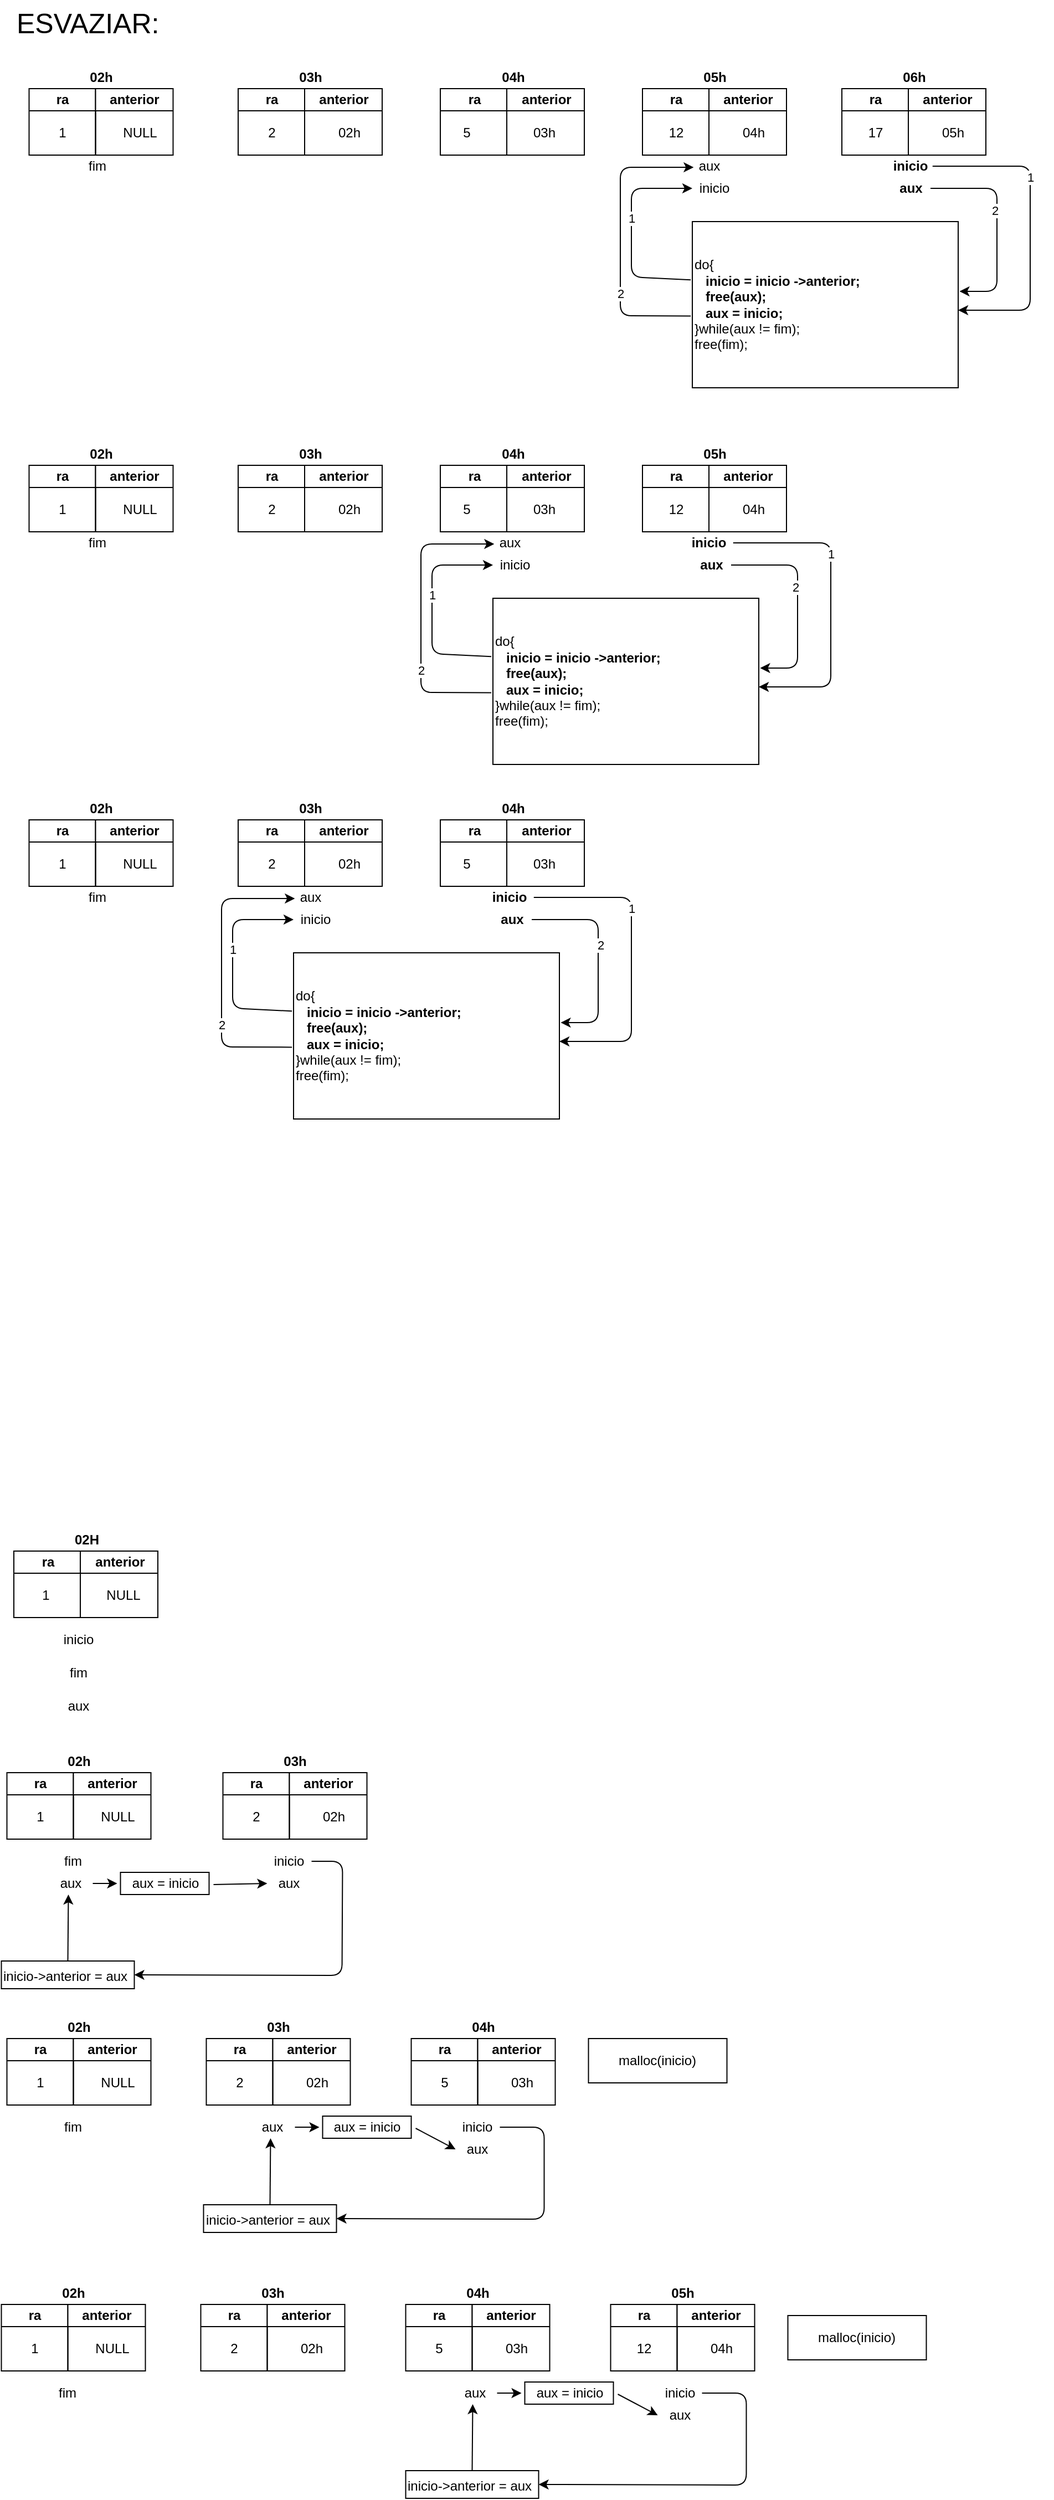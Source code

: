 <mxfile version="13.7.5" type="device"><diagram id="vBoAMnbBVa97UZz-HXDr" name="Page-1"><mxGraphModel dx="2813" dy="2259" grid="1" gridSize="10" guides="1" tooltips="1" connect="1" arrows="1" fold="1" page="0" pageScale="1" pageWidth="827" pageHeight="1169" math="0" shadow="0"><root><mxCell id="0"/><mxCell id="1" parent="0"/><mxCell id="xFKZ6oZt-b82JiaPc8Wr-1" value="&lt;font style=&quot;font-size: 25px&quot;&gt;ESVAZIAR:&lt;/font&gt;" style="text;html=1;strokeColor=none;fillColor=none;align=left;verticalAlign=middle;whiteSpace=wrap;rounded=0;strokeWidth=7;" vertex="1" parent="1"><mxGeometry x="-1437.5" y="-1560" width="410" height="40" as="geometry"/></mxCell><mxCell id="xFKZ6oZt-b82JiaPc8Wr-7" value="inicio" style="text;html=1;strokeColor=none;fillColor=none;align=center;verticalAlign=middle;whiteSpace=wrap;rounded=0;" vertex="1" parent="1"><mxGeometry x="-1398.75" y="-90" width="40" height="20" as="geometry"/></mxCell><mxCell id="xFKZ6oZt-b82JiaPc8Wr-8" value="fim" style="text;html=1;strokeColor=none;fillColor=none;align=center;verticalAlign=middle;whiteSpace=wrap;rounded=0;" vertex="1" parent="1"><mxGeometry x="-1398.75" y="-60" width="40" height="20" as="geometry"/></mxCell><mxCell id="xFKZ6oZt-b82JiaPc8Wr-9" value="aux" style="text;html=1;strokeColor=none;fillColor=none;align=center;verticalAlign=middle;whiteSpace=wrap;rounded=0;" vertex="1" parent="1"><mxGeometry x="-1398.75" y="-30" width="40" height="20" as="geometry"/></mxCell><mxCell id="xFKZ6oZt-b82JiaPc8Wr-10" value="NULL" style="text;html=1;align=center;verticalAlign=middle;resizable=0;points=[];autosize=1;" vertex="1" parent="1"><mxGeometry x="-1363.75" y="-130" width="50" height="20" as="geometry"/></mxCell><mxCell id="xFKZ6oZt-b82JiaPc8Wr-11" value="1" style="text;html=1;align=center;verticalAlign=middle;resizable=0;points=[];autosize=1;" vertex="1" parent="1"><mxGeometry x="-1418.75" y="-130" width="20" height="20" as="geometry"/></mxCell><mxCell id="xFKZ6oZt-b82JiaPc8Wr-39" value="NULL" style="text;html=1;align=center;verticalAlign=middle;resizable=0;points=[];autosize=1;" vertex="1" parent="1"><mxGeometry x="-1368.75" y="70" width="50" height="20" as="geometry"/></mxCell><mxCell id="xFKZ6oZt-b82JiaPc8Wr-40" value="1" style="text;html=1;align=center;verticalAlign=middle;resizable=0;points=[];autosize=1;" vertex="1" parent="1"><mxGeometry x="-1423.75" y="70" width="20" height="20" as="geometry"/></mxCell><mxCell id="xFKZ6oZt-b82JiaPc8Wr-53" value="fim" style="text;html=1;strokeColor=none;fillColor=none;align=center;verticalAlign=middle;whiteSpace=wrap;rounded=0;" vertex="1" parent="1"><mxGeometry x="-1403.75" y="110" width="40" height="20" as="geometry"/></mxCell><mxCell id="xFKZ6oZt-b82JiaPc8Wr-55" value="02h" style="text;html=1;align=center;verticalAlign=middle;resizable=0;points=[];autosize=1;" vertex="1" parent="1"><mxGeometry x="-1168.75" y="70" width="40" height="20" as="geometry"/></mxCell><mxCell id="xFKZ6oZt-b82JiaPc8Wr-56" value="2" style="text;html=1;align=center;verticalAlign=middle;resizable=0;points=[];autosize=1;" vertex="1" parent="1"><mxGeometry x="-1228.75" y="70" width="20" height="20" as="geometry"/></mxCell><mxCell id="xFKZ6oZt-b82JiaPc8Wr-62" value="inicio" style="text;html=1;strokeColor=none;fillColor=none;align=center;verticalAlign=middle;whiteSpace=wrap;rounded=0;" vertex="1" parent="1"><mxGeometry x="-1038.75" y="350" width="40" height="20" as="geometry"/></mxCell><mxCell id="xFKZ6oZt-b82JiaPc8Wr-63" value="NULL" style="text;html=1;align=center;verticalAlign=middle;resizable=0;points=[];autosize=1;" vertex="1" parent="1"><mxGeometry x="-1368.75" y="310" width="50" height="20" as="geometry"/></mxCell><mxCell id="xFKZ6oZt-b82JiaPc8Wr-64" value="1" style="text;html=1;align=center;verticalAlign=middle;resizable=0;points=[];autosize=1;" vertex="1" parent="1"><mxGeometry x="-1423.75" y="310" width="20" height="20" as="geometry"/></mxCell><mxCell id="xFKZ6oZt-b82JiaPc8Wr-68" value="fim" style="text;html=1;strokeColor=none;fillColor=none;align=center;verticalAlign=middle;whiteSpace=wrap;rounded=0;" vertex="1" parent="1"><mxGeometry x="-1403.75" y="350" width="40" height="20" as="geometry"/></mxCell><mxCell id="xFKZ6oZt-b82JiaPc8Wr-69" value="aux" style="text;html=1;strokeColor=none;fillColor=none;align=center;verticalAlign=middle;whiteSpace=wrap;rounded=0;" vertex="1" parent="1"><mxGeometry x="-1038.75" y="370" width="40" height="20" as="geometry"/></mxCell><mxCell id="xFKZ6oZt-b82JiaPc8Wr-76" value="03h" style="text;html=1;align=center;verticalAlign=middle;resizable=0;points=[];autosize=1;" vertex="1" parent="1"><mxGeometry x="-998.75" y="310" width="40" height="20" as="geometry"/></mxCell><mxCell id="xFKZ6oZt-b82JiaPc8Wr-77" value="5" style="text;html=1;align=center;verticalAlign=middle;resizable=0;points=[];autosize=1;" vertex="1" parent="1"><mxGeometry x="-1058.75" y="310" width="20" height="20" as="geometry"/></mxCell><mxCell id="xFKZ6oZt-b82JiaPc8Wr-82" value="NULL" style="text;html=1;align=center;verticalAlign=middle;resizable=0;points=[];autosize=1;" vertex="1" parent="1"><mxGeometry x="-1373.75" y="550" width="50" height="20" as="geometry"/></mxCell><mxCell id="xFKZ6oZt-b82JiaPc8Wr-83" value="1" style="text;html=1;align=center;verticalAlign=middle;resizable=0;points=[];autosize=1;" vertex="1" parent="1"><mxGeometry x="-1428.75" y="550" width="20" height="20" as="geometry"/></mxCell><mxCell id="xFKZ6oZt-b82JiaPc8Wr-84" value="fim" style="text;html=1;strokeColor=none;fillColor=none;align=center;verticalAlign=middle;whiteSpace=wrap;rounded=0;" vertex="1" parent="1"><mxGeometry x="-1408.75" y="590" width="40" height="20" as="geometry"/></mxCell><mxCell id="xFKZ6oZt-b82JiaPc8Wr-90" value="03h" style="text;html=1;align=center;verticalAlign=middle;resizable=0;points=[];autosize=1;" vertex="1" parent="1"><mxGeometry x="-1003.75" y="550" width="40" height="20" as="geometry"/></mxCell><mxCell id="xFKZ6oZt-b82JiaPc8Wr-91" value="5" style="text;html=1;align=center;verticalAlign=middle;resizable=0;points=[];autosize=1;" vertex="1" parent="1"><mxGeometry x="-1063.75" y="550" width="20" height="20" as="geometry"/></mxCell><mxCell id="xFKZ6oZt-b82JiaPc8Wr-109" value="&lt;div&gt;malloc(inicio)&lt;/div&gt;" style="text;html=1;fillColor=none;align=center;verticalAlign=middle;whiteSpace=wrap;rounded=0;strokeColor=#000000;" vertex="1" parent="1"><mxGeometry x="-918.75" y="280" width="125" height="40" as="geometry"/></mxCell><mxCell id="xFKZ6oZt-b82JiaPc8Wr-143" value="inicio-&amp;gt;anterior = aux" style="text;whiteSpace=wrap;html=1;strokeColor=#000000;" vertex="1" parent="1"><mxGeometry x="-1266.25" y="430" width="120" height="25" as="geometry"/></mxCell><mxCell id="xFKZ6oZt-b82JiaPc8Wr-144" value="" style="endArrow=classic;html=1;exitX=1;exitY=0.5;exitDx=0;exitDy=0;entryX=1;entryY=0.5;entryDx=0;entryDy=0;" edge="1" parent="1" source="xFKZ6oZt-b82JiaPc8Wr-62" target="xFKZ6oZt-b82JiaPc8Wr-143"><mxGeometry width="50" height="50" relative="1" as="geometry"><mxPoint x="-868.75" y="350" as="sourcePoint"/><mxPoint x="-1118.75" y="380" as="targetPoint"/><Array as="points"><mxPoint x="-958.75" y="360"/><mxPoint x="-958.75" y="443"/></Array></mxGeometry></mxCell><mxCell id="xFKZ6oZt-b82JiaPc8Wr-146" value="aux" style="text;html=1;strokeColor=none;fillColor=none;align=center;verticalAlign=middle;whiteSpace=wrap;rounded=0;" vertex="1" parent="1"><mxGeometry x="-1223.75" y="350" width="40" height="20" as="geometry"/></mxCell><mxCell id="xFKZ6oZt-b82JiaPc8Wr-148" value="" style="endArrow=classic;html=1;entryX=0.45;entryY=1;entryDx=0;entryDy=0;entryPerimeter=0;exitX=0.5;exitY=0;exitDx=0;exitDy=0;" edge="1" parent="1" source="xFKZ6oZt-b82JiaPc8Wr-143" target="xFKZ6oZt-b82JiaPc8Wr-146"><mxGeometry width="50" height="50" relative="1" as="geometry"><mxPoint x="-1206.25" y="420" as="sourcePoint"/><mxPoint x="-1205.75" y="380" as="targetPoint"/></mxGeometry></mxCell><mxCell id="xFKZ6oZt-b82JiaPc8Wr-151" value="aux = inicio" style="text;html=1;align=center;verticalAlign=middle;resizable=0;points=[];autosize=1;strokeColor=#000000;" vertex="1" parent="1"><mxGeometry x="-1158.75" y="350" width="80" height="20" as="geometry"/></mxCell><mxCell id="xFKZ6oZt-b82JiaPc8Wr-154" value="" style="endArrow=classic;html=1;exitX=1;exitY=0.5;exitDx=0;exitDy=0;entryX=-0.037;entryY=0.5;entryDx=0;entryDy=0;entryPerimeter=0;" edge="1" parent="1" source="xFKZ6oZt-b82JiaPc8Wr-146" target="xFKZ6oZt-b82JiaPc8Wr-151"><mxGeometry width="50" height="50" relative="1" as="geometry"><mxPoint x="-658.75" y="400" as="sourcePoint"/><mxPoint x="-608.75" y="350" as="targetPoint"/></mxGeometry></mxCell><mxCell id="xFKZ6oZt-b82JiaPc8Wr-155" value="" style="endArrow=classic;html=1;exitX=1.05;exitY=0.55;exitDx=0;exitDy=0;exitPerimeter=0;entryX=0;entryY=0.5;entryDx=0;entryDy=0;" edge="1" parent="1" source="xFKZ6oZt-b82JiaPc8Wr-151" target="xFKZ6oZt-b82JiaPc8Wr-69"><mxGeometry width="50" height="50" relative="1" as="geometry"><mxPoint x="-568.75" y="440" as="sourcePoint"/><mxPoint x="-518.75" y="390" as="targetPoint"/></mxGeometry></mxCell><mxCell id="xFKZ6oZt-b82JiaPc8Wr-157" value="inicio" style="text;html=1;strokeColor=none;fillColor=none;align=center;verticalAlign=middle;whiteSpace=wrap;rounded=0;" vertex="1" parent="1"><mxGeometry x="-1208.75" y="110" width="40" height="20" as="geometry"/></mxCell><mxCell id="xFKZ6oZt-b82JiaPc8Wr-158" value="aux" style="text;html=1;strokeColor=none;fillColor=none;align=center;verticalAlign=middle;whiteSpace=wrap;rounded=0;" vertex="1" parent="1"><mxGeometry x="-1208.75" y="130" width="40" height="20" as="geometry"/></mxCell><mxCell id="xFKZ6oZt-b82JiaPc8Wr-159" value="inicio-&amp;gt;anterior = aux" style="text;whiteSpace=wrap;html=1;strokeColor=#000000;" vertex="1" parent="1"><mxGeometry x="-1448.75" y="210" width="120" height="25" as="geometry"/></mxCell><mxCell id="xFKZ6oZt-b82JiaPc8Wr-160" value="" style="endArrow=classic;html=1;entryX=1;entryY=0.5;entryDx=0;entryDy=0;" edge="1" target="xFKZ6oZt-b82JiaPc8Wr-159" parent="1"><mxGeometry width="50" height="50" relative="1" as="geometry"><mxPoint x="-1168.75" y="120" as="sourcePoint"/><mxPoint x="-1301.25" y="160" as="targetPoint"/><Array as="points"><mxPoint x="-1140.75" y="120"/><mxPoint x="-1141.25" y="223"/></Array></mxGeometry></mxCell><mxCell id="xFKZ6oZt-b82JiaPc8Wr-161" value="aux" style="text;html=1;strokeColor=none;fillColor=none;align=center;verticalAlign=middle;whiteSpace=wrap;rounded=0;fontStyle=0" vertex="1" parent="1"><mxGeometry x="-1406.25" y="130" width="40" height="20" as="geometry"/></mxCell><mxCell id="xFKZ6oZt-b82JiaPc8Wr-162" value="" style="endArrow=classic;html=1;entryX=0.45;entryY=1;entryDx=0;entryDy=0;entryPerimeter=0;exitX=0.5;exitY=0;exitDx=0;exitDy=0;" edge="1" source="xFKZ6oZt-b82JiaPc8Wr-159" target="xFKZ6oZt-b82JiaPc8Wr-161" parent="1"><mxGeometry width="50" height="50" relative="1" as="geometry"><mxPoint x="-1388.75" y="200" as="sourcePoint"/><mxPoint x="-1388.25" y="160" as="targetPoint"/></mxGeometry></mxCell><mxCell id="xFKZ6oZt-b82JiaPc8Wr-163" value="aux = inicio" style="text;html=1;align=center;verticalAlign=middle;resizable=0;points=[];autosize=1;strokeColor=#000000;" vertex="1" parent="1"><mxGeometry x="-1341.25" y="130" width="80" height="20" as="geometry"/></mxCell><mxCell id="xFKZ6oZt-b82JiaPc8Wr-164" value="" style="endArrow=classic;html=1;exitX=1;exitY=0.5;exitDx=0;exitDy=0;entryX=-0.037;entryY=0.5;entryDx=0;entryDy=0;entryPerimeter=0;" edge="1" source="xFKZ6oZt-b82JiaPc8Wr-161" target="xFKZ6oZt-b82JiaPc8Wr-163" parent="1"><mxGeometry width="50" height="50" relative="1" as="geometry"><mxPoint x="-841.25" y="180" as="sourcePoint"/><mxPoint x="-791.25" y="130" as="targetPoint"/></mxGeometry></mxCell><mxCell id="xFKZ6oZt-b82JiaPc8Wr-165" value="" style="endArrow=classic;html=1;exitX=1.05;exitY=0.55;exitDx=0;exitDy=0;exitPerimeter=0;entryX=0;entryY=0.5;entryDx=0;entryDy=0;" edge="1" source="xFKZ6oZt-b82JiaPc8Wr-163" target="xFKZ6oZt-b82JiaPc8Wr-158" parent="1"><mxGeometry width="50" height="50" relative="1" as="geometry"><mxPoint x="-751.25" y="220" as="sourcePoint"/><mxPoint x="-701.25" y="170" as="targetPoint"/></mxGeometry></mxCell><mxCell id="xFKZ6oZt-b82JiaPc8Wr-166" value="&lt;div&gt;malloc(inicio)&lt;/div&gt;" style="text;html=1;fillColor=none;align=center;verticalAlign=middle;whiteSpace=wrap;rounded=0;strokeColor=#000000;" vertex="1" parent="1"><mxGeometry x="-738.75" y="530" width="125" height="40" as="geometry"/></mxCell><mxCell id="xFKZ6oZt-b82JiaPc8Wr-167" value="inicio" style="text;html=1;strokeColor=none;fillColor=none;align=center;verticalAlign=middle;whiteSpace=wrap;rounded=0;" vertex="1" parent="1"><mxGeometry x="-856.25" y="590" width="40" height="20" as="geometry"/></mxCell><mxCell id="xFKZ6oZt-b82JiaPc8Wr-168" value="aux" style="text;html=1;strokeColor=none;fillColor=none;align=center;verticalAlign=middle;whiteSpace=wrap;rounded=0;" vertex="1" parent="1"><mxGeometry x="-856.25" y="610" width="40" height="20" as="geometry"/></mxCell><mxCell id="xFKZ6oZt-b82JiaPc8Wr-169" value="inicio-&amp;gt;anterior = aux" style="text;whiteSpace=wrap;html=1;strokeColor=#000000;" vertex="1" parent="1"><mxGeometry x="-1083.75" y="670" width="120" height="25" as="geometry"/></mxCell><mxCell id="xFKZ6oZt-b82JiaPc8Wr-170" value="" style="endArrow=classic;html=1;exitX=1;exitY=0.5;exitDx=0;exitDy=0;entryX=1;entryY=0.5;entryDx=0;entryDy=0;" edge="1" source="xFKZ6oZt-b82JiaPc8Wr-167" target="xFKZ6oZt-b82JiaPc8Wr-169" parent="1"><mxGeometry width="50" height="50" relative="1" as="geometry"><mxPoint x="-686.25" y="590" as="sourcePoint"/><mxPoint x="-936.25" y="620" as="targetPoint"/><Array as="points"><mxPoint x="-776.25" y="600"/><mxPoint x="-776.25" y="683"/></Array></mxGeometry></mxCell><mxCell id="xFKZ6oZt-b82JiaPc8Wr-171" value="aux" style="text;html=1;strokeColor=none;fillColor=none;align=center;verticalAlign=middle;whiteSpace=wrap;rounded=0;" vertex="1" parent="1"><mxGeometry x="-1041.25" y="590" width="40" height="20" as="geometry"/></mxCell><mxCell id="xFKZ6oZt-b82JiaPc8Wr-172" value="" style="endArrow=classic;html=1;entryX=0.45;entryY=1;entryDx=0;entryDy=0;entryPerimeter=0;exitX=0.5;exitY=0;exitDx=0;exitDy=0;" edge="1" source="xFKZ6oZt-b82JiaPc8Wr-169" target="xFKZ6oZt-b82JiaPc8Wr-171" parent="1"><mxGeometry width="50" height="50" relative="1" as="geometry"><mxPoint x="-1023.75" y="660" as="sourcePoint"/><mxPoint x="-1023.25" y="620" as="targetPoint"/></mxGeometry></mxCell><mxCell id="xFKZ6oZt-b82JiaPc8Wr-173" value="aux = inicio" style="text;html=1;align=center;verticalAlign=middle;resizable=0;points=[];autosize=1;strokeColor=#000000;" vertex="1" parent="1"><mxGeometry x="-976.25" y="590" width="80" height="20" as="geometry"/></mxCell><mxCell id="xFKZ6oZt-b82JiaPc8Wr-174" value="" style="endArrow=classic;html=1;exitX=1;exitY=0.5;exitDx=0;exitDy=0;entryX=-0.037;entryY=0.5;entryDx=0;entryDy=0;entryPerimeter=0;" edge="1" source="xFKZ6oZt-b82JiaPc8Wr-171" target="xFKZ6oZt-b82JiaPc8Wr-173" parent="1"><mxGeometry width="50" height="50" relative="1" as="geometry"><mxPoint x="-476.25" y="640" as="sourcePoint"/><mxPoint x="-426.25" y="590" as="targetPoint"/></mxGeometry></mxCell><mxCell id="xFKZ6oZt-b82JiaPc8Wr-175" value="" style="endArrow=classic;html=1;exitX=1.05;exitY=0.55;exitDx=0;exitDy=0;exitPerimeter=0;entryX=0;entryY=0.5;entryDx=0;entryDy=0;" edge="1" source="xFKZ6oZt-b82JiaPc8Wr-173" target="xFKZ6oZt-b82JiaPc8Wr-168" parent="1"><mxGeometry width="50" height="50" relative="1" as="geometry"><mxPoint x="-386.25" y="680" as="sourcePoint"/><mxPoint x="-336.25" y="630" as="targetPoint"/></mxGeometry></mxCell><mxCell id="xFKZ6oZt-b82JiaPc8Wr-41" value="02h" style="swimlane;html=1;childLayout=stackLayout;resizeParent=1;resizeParentMax=0;startSize=20;strokeWidth=7;strokeColor=none;" vertex="1" parent="1"><mxGeometry x="-1443.75" y="20" width="130" height="80" as="geometry"/></mxCell><mxCell id="xFKZ6oZt-b82JiaPc8Wr-42" value="ra" style="swimlane;html=1;startSize=20;" vertex="1" parent="xFKZ6oZt-b82JiaPc8Wr-41"><mxGeometry y="20" width="60" height="60" as="geometry"/></mxCell><mxCell id="xFKZ6oZt-b82JiaPc8Wr-43" value="anterior" style="swimlane;html=1;startSize=20;" vertex="1" parent="xFKZ6oZt-b82JiaPc8Wr-41"><mxGeometry x="60" y="20" width="70" height="60" as="geometry"><mxRectangle x="60" y="20" width="30" height="60" as="alternateBounds"/></mxGeometry></mxCell><mxCell id="xFKZ6oZt-b82JiaPc8Wr-57" value="03h" style="swimlane;html=1;childLayout=stackLayout;resizeParent=1;resizeParentMax=0;startSize=20;strokeWidth=7;strokeColor=none;" vertex="1" parent="1"><mxGeometry x="-1248.75" y="20" width="130" height="80" as="geometry"/></mxCell><mxCell id="xFKZ6oZt-b82JiaPc8Wr-58" value="ra" style="swimlane;html=1;startSize=20;" vertex="1" parent="xFKZ6oZt-b82JiaPc8Wr-57"><mxGeometry y="20" width="60" height="60" as="geometry"/></mxCell><mxCell id="xFKZ6oZt-b82JiaPc8Wr-59" value="anterior" style="swimlane;html=1;startSize=20;" vertex="1" parent="xFKZ6oZt-b82JiaPc8Wr-57"><mxGeometry x="60" y="20" width="70" height="60" as="geometry"><mxRectangle x="60" y="20" width="30" height="60" as="alternateBounds"/></mxGeometry></mxCell><mxCell id="xFKZ6oZt-b82JiaPc8Wr-65" value="02h" style="swimlane;html=1;childLayout=stackLayout;resizeParent=1;resizeParentMax=0;startSize=20;strokeWidth=7;strokeColor=none;" vertex="1" parent="1"><mxGeometry x="-1443.75" y="260" width="130" height="80" as="geometry"/></mxCell><mxCell id="xFKZ6oZt-b82JiaPc8Wr-66" value="ra" style="swimlane;html=1;startSize=20;" vertex="1" parent="xFKZ6oZt-b82JiaPc8Wr-65"><mxGeometry y="20" width="60" height="60" as="geometry"/></mxCell><mxCell id="xFKZ6oZt-b82JiaPc8Wr-67" value="anterior" style="swimlane;html=1;startSize=20;" vertex="1" parent="xFKZ6oZt-b82JiaPc8Wr-65"><mxGeometry x="60" y="20" width="70" height="60" as="geometry"><mxRectangle x="60" y="20" width="30" height="60" as="alternateBounds"/></mxGeometry></mxCell><mxCell id="xFKZ6oZt-b82JiaPc8Wr-78" value="04h" style="swimlane;html=1;childLayout=stackLayout;resizeParent=1;resizeParentMax=0;startSize=20;strokeWidth=7;strokeColor=none;" vertex="1" parent="1"><mxGeometry x="-1078.75" y="260" width="130" height="80" as="geometry"/></mxCell><mxCell id="xFKZ6oZt-b82JiaPc8Wr-79" value="ra" style="swimlane;html=1;startSize=20;" vertex="1" parent="xFKZ6oZt-b82JiaPc8Wr-78"><mxGeometry y="20" width="60" height="60" as="geometry"/></mxCell><mxCell id="xFKZ6oZt-b82JiaPc8Wr-80" value="anterior" style="swimlane;html=1;startSize=20;" vertex="1" parent="xFKZ6oZt-b82JiaPc8Wr-78"><mxGeometry x="60" y="20" width="70" height="60" as="geometry"><mxRectangle x="60" y="20" width="30" height="60" as="alternateBounds"/></mxGeometry></mxCell><mxCell id="xFKZ6oZt-b82JiaPc8Wr-72" value="03h" style="swimlane;html=1;childLayout=stackLayout;resizeParent=1;resizeParentMax=0;startSize=20;strokeWidth=7;strokeColor=none;" vertex="1" parent="1"><mxGeometry x="-1263.75" y="260" width="130" height="80" as="geometry"/></mxCell><mxCell id="xFKZ6oZt-b82JiaPc8Wr-73" value="ra" style="swimlane;html=1;startSize=20;" vertex="1" parent="xFKZ6oZt-b82JiaPc8Wr-72"><mxGeometry y="20" width="60" height="60" as="geometry"/></mxCell><mxCell id="xFKZ6oZt-b82JiaPc8Wr-71" value="2" style="text;html=1;align=center;verticalAlign=middle;resizable=0;points=[];autosize=1;" vertex="1" parent="xFKZ6oZt-b82JiaPc8Wr-73"><mxGeometry x="20" y="30" width="20" height="20" as="geometry"/></mxCell><mxCell id="xFKZ6oZt-b82JiaPc8Wr-74" value="anterior" style="swimlane;html=1;startSize=20;" vertex="1" parent="xFKZ6oZt-b82JiaPc8Wr-72"><mxGeometry x="60" y="20" width="70" height="60" as="geometry"><mxRectangle x="60" y="20" width="30" height="60" as="alternateBounds"/></mxGeometry></mxCell><mxCell id="xFKZ6oZt-b82JiaPc8Wr-70" value="02h" style="text;html=1;align=center;verticalAlign=middle;resizable=0;points=[];autosize=1;" vertex="1" parent="xFKZ6oZt-b82JiaPc8Wr-74"><mxGeometry x="20" y="30" width="40" height="20" as="geometry"/></mxCell><mxCell id="xFKZ6oZt-b82JiaPc8Wr-87" value="02h" style="swimlane;html=1;childLayout=stackLayout;resizeParent=1;resizeParentMax=0;startSize=20;strokeWidth=7;strokeColor=none;" vertex="1" parent="1"><mxGeometry x="-1448.75" y="500" width="130" height="80" as="geometry"/></mxCell><mxCell id="xFKZ6oZt-b82JiaPc8Wr-88" value="ra" style="swimlane;html=1;startSize=20;" vertex="1" parent="xFKZ6oZt-b82JiaPc8Wr-87"><mxGeometry y="20" width="60" height="60" as="geometry"/></mxCell><mxCell id="xFKZ6oZt-b82JiaPc8Wr-89" value="anterior" style="swimlane;html=1;startSize=20;" vertex="1" parent="xFKZ6oZt-b82JiaPc8Wr-87"><mxGeometry x="60" y="20" width="70" height="60" as="geometry"><mxRectangle x="60" y="20" width="30" height="60" as="alternateBounds"/></mxGeometry></mxCell><mxCell id="xFKZ6oZt-b82JiaPc8Wr-92" value="04h" style="swimlane;html=1;childLayout=stackLayout;resizeParent=1;resizeParentMax=0;startSize=20;strokeWidth=7;strokeColor=none;" vertex="1" parent="1"><mxGeometry x="-1083.75" y="500" width="130" height="80" as="geometry"/></mxCell><mxCell id="xFKZ6oZt-b82JiaPc8Wr-93" value="ra" style="swimlane;html=1;startSize=20;" vertex="1" parent="xFKZ6oZt-b82JiaPc8Wr-92"><mxGeometry y="20" width="60" height="60" as="geometry"/></mxCell><mxCell id="xFKZ6oZt-b82JiaPc8Wr-94" value="anterior" style="swimlane;html=1;startSize=20;" vertex="1" parent="xFKZ6oZt-b82JiaPc8Wr-92"><mxGeometry x="60" y="20" width="70" height="60" as="geometry"><mxRectangle x="60" y="20" width="30" height="60" as="alternateBounds"/></mxGeometry></mxCell><mxCell id="xFKZ6oZt-b82JiaPc8Wr-95" value="03h" style="swimlane;html=1;childLayout=stackLayout;resizeParent=1;resizeParentMax=0;startSize=20;strokeWidth=7;strokeColor=none;" vertex="1" parent="1"><mxGeometry x="-1268.75" y="500" width="130" height="80" as="geometry"/></mxCell><mxCell id="xFKZ6oZt-b82JiaPc8Wr-96" value="ra" style="swimlane;html=1;startSize=20;" vertex="1" parent="xFKZ6oZt-b82JiaPc8Wr-95"><mxGeometry y="20" width="60" height="60" as="geometry"/></mxCell><mxCell id="xFKZ6oZt-b82JiaPc8Wr-97" value="2" style="text;html=1;align=center;verticalAlign=middle;resizable=0;points=[];autosize=1;" vertex="1" parent="xFKZ6oZt-b82JiaPc8Wr-96"><mxGeometry x="20" y="30" width="20" height="20" as="geometry"/></mxCell><mxCell id="xFKZ6oZt-b82JiaPc8Wr-98" value="anterior" style="swimlane;html=1;startSize=20;" vertex="1" parent="xFKZ6oZt-b82JiaPc8Wr-95"><mxGeometry x="60" y="20" width="70" height="60" as="geometry"><mxRectangle x="60" y="20" width="30" height="60" as="alternateBounds"/></mxGeometry></mxCell><mxCell id="xFKZ6oZt-b82JiaPc8Wr-99" value="02h" style="text;html=1;align=center;verticalAlign=middle;resizable=0;points=[];autosize=1;" vertex="1" parent="xFKZ6oZt-b82JiaPc8Wr-98"><mxGeometry x="20" y="30" width="40" height="20" as="geometry"/></mxCell><mxCell id="xFKZ6oZt-b82JiaPc8Wr-100" value="05h" style="swimlane;html=1;childLayout=stackLayout;resizeParent=1;resizeParentMax=0;startSize=20;strokeWidth=7;strokeColor=none;" vertex="1" parent="1"><mxGeometry x="-898.75" y="500" width="130" height="80" as="geometry"/></mxCell><mxCell id="xFKZ6oZt-b82JiaPc8Wr-101" value="ra" style="swimlane;html=1;startSize=20;" vertex="1" parent="xFKZ6oZt-b82JiaPc8Wr-100"><mxGeometry y="20" width="60" height="60" as="geometry"/></mxCell><mxCell id="xFKZ6oZt-b82JiaPc8Wr-102" value="12" style="text;html=1;align=center;verticalAlign=middle;resizable=0;points=[];autosize=1;" vertex="1" parent="xFKZ6oZt-b82JiaPc8Wr-101"><mxGeometry x="15" y="30" width="30" height="20" as="geometry"/></mxCell><mxCell id="xFKZ6oZt-b82JiaPc8Wr-103" value="anterior" style="swimlane;html=1;startSize=20;" vertex="1" parent="xFKZ6oZt-b82JiaPc8Wr-100"><mxGeometry x="60" y="20" width="70" height="60" as="geometry"><mxRectangle x="60" y="20" width="30" height="60" as="alternateBounds"/></mxGeometry></mxCell><mxCell id="xFKZ6oZt-b82JiaPc8Wr-104" value="04h" style="text;html=1;align=center;verticalAlign=middle;resizable=0;points=[];autosize=1;" vertex="1" parent="xFKZ6oZt-b82JiaPc8Wr-103"><mxGeometry x="20" y="30" width="40" height="20" as="geometry"/></mxCell><mxCell id="xFKZ6oZt-b82JiaPc8Wr-2" value="02H" style="swimlane;html=1;childLayout=stackLayout;resizeParent=1;resizeParentMax=0;startSize=20;strokeWidth=7;strokeColor=none;" vertex="1" parent="1"><mxGeometry x="-1437.5" y="-180" width="130" height="80" as="geometry"/></mxCell><mxCell id="xFKZ6oZt-b82JiaPc8Wr-3" value="ra" style="swimlane;html=1;startSize=20;" vertex="1" parent="xFKZ6oZt-b82JiaPc8Wr-2"><mxGeometry y="20" width="60" height="60" as="geometry"/></mxCell><mxCell id="xFKZ6oZt-b82JiaPc8Wr-4" value="anterior" style="swimlane;html=1;startSize=20;" vertex="1" parent="xFKZ6oZt-b82JiaPc8Wr-2"><mxGeometry x="60" y="20" width="70" height="60" as="geometry"><mxRectangle x="60" y="20" width="30" height="60" as="alternateBounds"/></mxGeometry></mxCell><mxCell id="xFKZ6oZt-b82JiaPc8Wr-289" value="NULL" style="text;html=1;align=center;verticalAlign=middle;resizable=0;points=[];autosize=1;" vertex="1" parent="1"><mxGeometry x="-1348.75" y="-1450" width="50" height="20" as="geometry"/></mxCell><mxCell id="xFKZ6oZt-b82JiaPc8Wr-290" value="1" style="text;html=1;align=center;verticalAlign=middle;resizable=0;points=[];autosize=1;" vertex="1" parent="1"><mxGeometry x="-1403.75" y="-1450" width="20" height="20" as="geometry"/></mxCell><mxCell id="xFKZ6oZt-b82JiaPc8Wr-291" value="fim" style="text;html=1;strokeColor=none;fillColor=none;align=center;verticalAlign=middle;whiteSpace=wrap;rounded=0;" vertex="1" parent="1"><mxGeometry x="-1382.5" y="-1420" width="40" height="20" as="geometry"/></mxCell><mxCell id="xFKZ6oZt-b82JiaPc8Wr-292" value="03h" style="text;html=1;align=center;verticalAlign=middle;resizable=0;points=[];autosize=1;" vertex="1" parent="1"><mxGeometry x="-978.75" y="-1450" width="40" height="20" as="geometry"/></mxCell><mxCell id="xFKZ6oZt-b82JiaPc8Wr-293" value="5" style="text;html=1;align=center;verticalAlign=middle;resizable=0;points=[];autosize=1;" vertex="1" parent="1"><mxGeometry x="-1038.75" y="-1450" width="20" height="20" as="geometry"/></mxCell><mxCell id="xFKZ6oZt-b82JiaPc8Wr-294" value="inicio" style="text;html=1;strokeColor=none;fillColor=none;align=center;verticalAlign=middle;whiteSpace=wrap;rounded=0;fontStyle=1" vertex="1" parent="1"><mxGeometry x="-648.12" y="-1420" width="40" height="20" as="geometry"/></mxCell><mxCell id="xFKZ6oZt-b82JiaPc8Wr-296" value="&lt;div align=&quot;left&quot;&gt;do{&lt;/div&gt;&lt;div align=&quot;left&quot;&gt;&lt;b&gt;&amp;nbsp;&amp;nbsp; inicio = inicio -&amp;gt;anterior;&lt;br&gt;&lt;/b&gt;&lt;/div&gt;&lt;div&gt;&lt;b&gt;&amp;nbsp;&amp;nbsp; free(aux);&lt;/b&gt;&lt;/div&gt;&lt;div&gt;&lt;b&gt;&amp;nbsp;&amp;nbsp; aux = inicio;&lt;/b&gt;&lt;br&gt;&lt;/div&gt;&lt;div&gt;}while(aux != fim);&lt;/div&gt;&lt;div&gt;free(fim);&lt;br&gt;&lt;/div&gt;" style="text;html=1;fillColor=none;align=left;verticalAlign=middle;whiteSpace=wrap;rounded=0;strokeColor=#000000;" vertex="1" parent="1"><mxGeometry x="-825" y="-1360" width="240" height="150" as="geometry"/></mxCell><mxCell id="xFKZ6oZt-b82JiaPc8Wr-322" value="&lt;div&gt;aux&lt;/div&gt;" style="text;html=1;align=center;verticalAlign=middle;resizable=0;points=[];autosize=1;fontStyle=1" vertex="1" parent="1"><mxGeometry x="-648.12" y="-1400" width="40" height="20" as="geometry"/></mxCell><mxCell id="xFKZ6oZt-b82JiaPc8Wr-300" value="02h" style="swimlane;html=1;childLayout=stackLayout;resizeParent=1;resizeParentMax=0;startSize=20;strokeWidth=7;strokeColor=none;" vertex="1" parent="1"><mxGeometry x="-1423.75" y="-1500" width="130" height="80" as="geometry"/></mxCell><mxCell id="xFKZ6oZt-b82JiaPc8Wr-301" value="ra" style="swimlane;html=1;startSize=20;" vertex="1" parent="xFKZ6oZt-b82JiaPc8Wr-300"><mxGeometry y="20" width="60" height="60" as="geometry"/></mxCell><mxCell id="xFKZ6oZt-b82JiaPc8Wr-302" value="anterior" style="swimlane;html=1;startSize=20;" vertex="1" parent="xFKZ6oZt-b82JiaPc8Wr-300"><mxGeometry x="60" y="20" width="70" height="60" as="geometry"><mxRectangle x="60" y="20" width="30" height="60" as="alternateBounds"/></mxGeometry></mxCell><mxCell id="xFKZ6oZt-b82JiaPc8Wr-303" value="05h" style="swimlane;html=1;childLayout=stackLayout;resizeParent=1;resizeParentMax=0;startSize=20;strokeWidth=7;strokeColor=none;" vertex="1" parent="1"><mxGeometry x="-870.0" y="-1500" width="130" height="80" as="geometry"/></mxCell><mxCell id="xFKZ6oZt-b82JiaPc8Wr-304" value="ra" style="swimlane;html=1;startSize=20;" vertex="1" parent="xFKZ6oZt-b82JiaPc8Wr-303"><mxGeometry y="20" width="60" height="60" as="geometry"/></mxCell><mxCell id="xFKZ6oZt-b82JiaPc8Wr-305" value="12" style="text;html=1;align=center;verticalAlign=middle;resizable=0;points=[];autosize=1;" vertex="1" parent="xFKZ6oZt-b82JiaPc8Wr-304"><mxGeometry x="15" y="30" width="30" height="20" as="geometry"/></mxCell><mxCell id="xFKZ6oZt-b82JiaPc8Wr-306" value="anterior" style="swimlane;html=1;startSize=20;" vertex="1" parent="xFKZ6oZt-b82JiaPc8Wr-303"><mxGeometry x="60" y="20" width="70" height="60" as="geometry"><mxRectangle x="60" y="20" width="30" height="60" as="alternateBounds"/></mxGeometry></mxCell><mxCell id="xFKZ6oZt-b82JiaPc8Wr-307" value="04h" style="text;html=1;align=center;verticalAlign=middle;resizable=0;points=[];autosize=1;" vertex="1" parent="xFKZ6oZt-b82JiaPc8Wr-306"><mxGeometry x="20" y="30" width="40" height="20" as="geometry"/></mxCell><mxCell id="xFKZ6oZt-b82JiaPc8Wr-308" value="04h" style="swimlane;html=1;childLayout=stackLayout;resizeParent=1;resizeParentMax=0;startSize=20;strokeWidth=7;strokeColor=none;" vertex="1" parent="1"><mxGeometry x="-1052.5" y="-1500" width="130" height="80" as="geometry"/></mxCell><mxCell id="xFKZ6oZt-b82JiaPc8Wr-309" value="ra" style="swimlane;html=1;startSize=20;" vertex="1" parent="xFKZ6oZt-b82JiaPc8Wr-308"><mxGeometry y="20" width="60" height="60" as="geometry"/></mxCell><mxCell id="xFKZ6oZt-b82JiaPc8Wr-310" value="anterior" style="swimlane;html=1;startSize=20;" vertex="1" parent="xFKZ6oZt-b82JiaPc8Wr-308"><mxGeometry x="60" y="20" width="70" height="60" as="geometry"><mxRectangle x="60" y="20" width="30" height="60" as="alternateBounds"/></mxGeometry></mxCell><mxCell id="xFKZ6oZt-b82JiaPc8Wr-311" value="03h" style="swimlane;html=1;childLayout=stackLayout;resizeParent=1;resizeParentMax=0;startSize=20;strokeWidth=7;strokeColor=none;" vertex="1" parent="1"><mxGeometry x="-1235" y="-1500" width="130" height="80" as="geometry"/></mxCell><mxCell id="xFKZ6oZt-b82JiaPc8Wr-312" value="ra" style="swimlane;html=1;startSize=20;" vertex="1" parent="xFKZ6oZt-b82JiaPc8Wr-311"><mxGeometry y="20" width="60" height="60" as="geometry"/></mxCell><mxCell id="xFKZ6oZt-b82JiaPc8Wr-313" value="2" style="text;html=1;align=center;verticalAlign=middle;resizable=0;points=[];autosize=1;" vertex="1" parent="xFKZ6oZt-b82JiaPc8Wr-312"><mxGeometry x="20" y="30" width="20" height="20" as="geometry"/></mxCell><mxCell id="xFKZ6oZt-b82JiaPc8Wr-314" value="anterior" style="swimlane;html=1;startSize=20;" vertex="1" parent="xFKZ6oZt-b82JiaPc8Wr-311"><mxGeometry x="60" y="20" width="70" height="60" as="geometry"><mxRectangle x="60" y="20" width="30" height="60" as="alternateBounds"/></mxGeometry></mxCell><mxCell id="xFKZ6oZt-b82JiaPc8Wr-315" value="02h" style="text;html=1;align=center;verticalAlign=middle;resizable=0;points=[];autosize=1;" vertex="1" parent="xFKZ6oZt-b82JiaPc8Wr-314"><mxGeometry x="20" y="30" width="40" height="20" as="geometry"/></mxCell><mxCell id="xFKZ6oZt-b82JiaPc8Wr-316" value="06h" style="swimlane;html=1;childLayout=stackLayout;resizeParent=1;resizeParentMax=0;startSize=20;strokeWidth=7;strokeColor=none;" vertex="1" parent="1"><mxGeometry x="-690.0" y="-1500" width="130" height="80" as="geometry"/></mxCell><mxCell id="xFKZ6oZt-b82JiaPc8Wr-317" value="ra" style="swimlane;html=1;startSize=20;" vertex="1" parent="xFKZ6oZt-b82JiaPc8Wr-316"><mxGeometry y="20" width="60" height="60" as="geometry"/></mxCell><mxCell id="xFKZ6oZt-b82JiaPc8Wr-318" value="17" style="text;html=1;align=center;verticalAlign=middle;resizable=0;points=[];autosize=1;" vertex="1" parent="xFKZ6oZt-b82JiaPc8Wr-317"><mxGeometry x="15" y="30" width="30" height="20" as="geometry"/></mxCell><mxCell id="xFKZ6oZt-b82JiaPc8Wr-319" value="anterior" style="swimlane;html=1;startSize=20;" vertex="1" parent="xFKZ6oZt-b82JiaPc8Wr-316"><mxGeometry x="60" y="20" width="70" height="60" as="geometry"><mxRectangle x="60" y="20" width="30" height="60" as="alternateBounds"/></mxGeometry></mxCell><mxCell id="xFKZ6oZt-b82JiaPc8Wr-320" value="05h" style="text;html=1;align=center;verticalAlign=middle;resizable=0;points=[];autosize=1;" vertex="1" parent="xFKZ6oZt-b82JiaPc8Wr-319"><mxGeometry x="20" y="30" width="40" height="20" as="geometry"/></mxCell><mxCell id="xFKZ6oZt-b82JiaPc8Wr-325" value="inicio" style="text;html=1;strokeColor=none;fillColor=none;align=center;verticalAlign=middle;whiteSpace=wrap;rounded=0;" vertex="1" parent="1"><mxGeometry x="-825" y="-1400" width="40" height="20" as="geometry"/></mxCell><mxCell id="xFKZ6oZt-b82JiaPc8Wr-326" value="&lt;div&gt;aux&lt;/div&gt;" style="text;html=1;align=center;verticalAlign=middle;resizable=0;points=[];autosize=1;" vertex="1" parent="1"><mxGeometry x="-825" y="-1420" width="30" height="20" as="geometry"/></mxCell><mxCell id="xFKZ6oZt-b82JiaPc8Wr-328" value="" style="endArrow=classic;html=1;exitX=1;exitY=0.5;exitDx=0;exitDy=0;" edge="1" parent="1" source="xFKZ6oZt-b82JiaPc8Wr-294"><mxGeometry width="50" height="50" relative="1" as="geometry"><mxPoint x="-540" y="-1310" as="sourcePoint"/><mxPoint x="-585" y="-1280" as="targetPoint"/><Array as="points"><mxPoint x="-520" y="-1410"/><mxPoint x="-520" y="-1280"/></Array></mxGeometry></mxCell><mxCell id="xFKZ6oZt-b82JiaPc8Wr-329" value="1" style="edgeLabel;html=1;align=center;verticalAlign=middle;resizable=0;points=[];" vertex="1" connectable="0" parent="xFKZ6oZt-b82JiaPc8Wr-328"><mxGeometry x="-0.375" y="-26" relative="1" as="geometry"><mxPoint x="26" y="9.84" as="offset"/></mxGeometry></mxCell><mxCell id="xFKZ6oZt-b82JiaPc8Wr-330" value="" style="endArrow=classic;html=1;exitX=0.953;exitY=0.5;exitDx=0;exitDy=0;exitPerimeter=0;entryX=1.005;entryY=0.42;entryDx=0;entryDy=0;entryPerimeter=0;" edge="1" parent="1" source="xFKZ6oZt-b82JiaPc8Wr-322" target="xFKZ6oZt-b82JiaPc8Wr-296"><mxGeometry width="50" height="50" relative="1" as="geometry"><mxPoint x="-510" y="-1180" as="sourcePoint"/><mxPoint x="-460" y="-1230" as="targetPoint"/><Array as="points"><mxPoint x="-550" y="-1390"/><mxPoint x="-550" y="-1297"/></Array></mxGeometry></mxCell><mxCell id="xFKZ6oZt-b82JiaPc8Wr-331" value="&lt;div&gt;2&lt;/div&gt;" style="edgeLabel;html=1;align=center;verticalAlign=middle;resizable=0;points=[];" vertex="1" connectable="0" parent="1"><mxGeometry x="-500" y="-1380" as="geometry"><mxPoint x="-52" y="10" as="offset"/></mxGeometry></mxCell><mxCell id="xFKZ6oZt-b82JiaPc8Wr-332" value="NULL" style="text;html=1;align=center;verticalAlign=middle;resizable=0;points=[];autosize=1;" vertex="1" parent="1"><mxGeometry x="-1348.75" y="-1110" width="50" height="20" as="geometry"/></mxCell><mxCell id="xFKZ6oZt-b82JiaPc8Wr-333" value="1" style="text;html=1;align=center;verticalAlign=middle;resizable=0;points=[];autosize=1;" vertex="1" parent="1"><mxGeometry x="-1403.75" y="-1110" width="20" height="20" as="geometry"/></mxCell><mxCell id="xFKZ6oZt-b82JiaPc8Wr-334" value="fim" style="text;html=1;strokeColor=none;fillColor=none;align=center;verticalAlign=middle;whiteSpace=wrap;rounded=0;" vertex="1" parent="1"><mxGeometry x="-1382.5" y="-1080" width="40" height="20" as="geometry"/></mxCell><mxCell id="xFKZ6oZt-b82JiaPc8Wr-335" value="03h" style="text;html=1;align=center;verticalAlign=middle;resizable=0;points=[];autosize=1;" vertex="1" parent="1"><mxGeometry x="-978.75" y="-1110" width="40" height="20" as="geometry"/></mxCell><mxCell id="xFKZ6oZt-b82JiaPc8Wr-336" value="5" style="text;html=1;align=center;verticalAlign=middle;resizable=0;points=[];autosize=1;" vertex="1" parent="1"><mxGeometry x="-1038.75" y="-1110" width="20" height="20" as="geometry"/></mxCell><mxCell id="xFKZ6oZt-b82JiaPc8Wr-340" value="02h" style="swimlane;html=1;childLayout=stackLayout;resizeParent=1;resizeParentMax=0;startSize=20;strokeWidth=7;strokeColor=none;" vertex="1" parent="1"><mxGeometry x="-1423.75" y="-1160" width="130" height="80" as="geometry"/></mxCell><mxCell id="xFKZ6oZt-b82JiaPc8Wr-341" value="ra" style="swimlane;html=1;startSize=20;" vertex="1" parent="xFKZ6oZt-b82JiaPc8Wr-340"><mxGeometry y="20" width="60" height="60" as="geometry"/></mxCell><mxCell id="xFKZ6oZt-b82JiaPc8Wr-342" value="anterior" style="swimlane;html=1;startSize=20;" vertex="1" parent="xFKZ6oZt-b82JiaPc8Wr-340"><mxGeometry x="60" y="20" width="70" height="60" as="geometry"><mxRectangle x="60" y="20" width="30" height="60" as="alternateBounds"/></mxGeometry></mxCell><mxCell id="xFKZ6oZt-b82JiaPc8Wr-343" value="05h" style="swimlane;html=1;childLayout=stackLayout;resizeParent=1;resizeParentMax=0;startSize=20;strokeWidth=7;strokeColor=none;" vertex="1" parent="1"><mxGeometry x="-870.0" y="-1160" width="130" height="80" as="geometry"/></mxCell><mxCell id="xFKZ6oZt-b82JiaPc8Wr-344" value="ra" style="swimlane;html=1;startSize=20;" vertex="1" parent="xFKZ6oZt-b82JiaPc8Wr-343"><mxGeometry y="20" width="60" height="60" as="geometry"/></mxCell><mxCell id="xFKZ6oZt-b82JiaPc8Wr-345" value="12" style="text;html=1;align=center;verticalAlign=middle;resizable=0;points=[];autosize=1;" vertex="1" parent="xFKZ6oZt-b82JiaPc8Wr-344"><mxGeometry x="15" y="30" width="30" height="20" as="geometry"/></mxCell><mxCell id="xFKZ6oZt-b82JiaPc8Wr-346" value="anterior" style="swimlane;html=1;startSize=20;" vertex="1" parent="xFKZ6oZt-b82JiaPc8Wr-343"><mxGeometry x="60" y="20" width="70" height="60" as="geometry"><mxRectangle x="60" y="20" width="30" height="60" as="alternateBounds"/></mxGeometry></mxCell><mxCell id="xFKZ6oZt-b82JiaPc8Wr-347" value="04h" style="text;html=1;align=center;verticalAlign=middle;resizable=0;points=[];autosize=1;" vertex="1" parent="xFKZ6oZt-b82JiaPc8Wr-346"><mxGeometry x="20" y="30" width="40" height="20" as="geometry"/></mxCell><mxCell id="xFKZ6oZt-b82JiaPc8Wr-348" value="04h" style="swimlane;html=1;childLayout=stackLayout;resizeParent=1;resizeParentMax=0;startSize=20;strokeWidth=7;strokeColor=none;" vertex="1" parent="1"><mxGeometry x="-1052.5" y="-1160" width="130" height="80" as="geometry"/></mxCell><mxCell id="xFKZ6oZt-b82JiaPc8Wr-349" value="ra" style="swimlane;html=1;startSize=20;" vertex="1" parent="xFKZ6oZt-b82JiaPc8Wr-348"><mxGeometry y="20" width="60" height="60" as="geometry"/></mxCell><mxCell id="xFKZ6oZt-b82JiaPc8Wr-350" value="anterior" style="swimlane;html=1;startSize=20;" vertex="1" parent="xFKZ6oZt-b82JiaPc8Wr-348"><mxGeometry x="60" y="20" width="70" height="60" as="geometry"><mxRectangle x="60" y="20" width="30" height="60" as="alternateBounds"/></mxGeometry></mxCell><mxCell id="xFKZ6oZt-b82JiaPc8Wr-351" value="03h" style="swimlane;html=1;childLayout=stackLayout;resizeParent=1;resizeParentMax=0;startSize=20;strokeWidth=7;strokeColor=none;" vertex="1" parent="1"><mxGeometry x="-1235" y="-1160" width="130" height="80" as="geometry"/></mxCell><mxCell id="xFKZ6oZt-b82JiaPc8Wr-352" value="ra" style="swimlane;html=1;startSize=20;" vertex="1" parent="xFKZ6oZt-b82JiaPc8Wr-351"><mxGeometry y="20" width="60" height="60" as="geometry"/></mxCell><mxCell id="xFKZ6oZt-b82JiaPc8Wr-353" value="2" style="text;html=1;align=center;verticalAlign=middle;resizable=0;points=[];autosize=1;" vertex="1" parent="xFKZ6oZt-b82JiaPc8Wr-352"><mxGeometry x="20" y="30" width="20" height="20" as="geometry"/></mxCell><mxCell id="xFKZ6oZt-b82JiaPc8Wr-354" value="anterior" style="swimlane;html=1;startSize=20;" vertex="1" parent="xFKZ6oZt-b82JiaPc8Wr-351"><mxGeometry x="60" y="20" width="70" height="60" as="geometry"><mxRectangle x="60" y="20" width="30" height="60" as="alternateBounds"/></mxGeometry></mxCell><mxCell id="xFKZ6oZt-b82JiaPc8Wr-355" value="02h" style="text;html=1;align=center;verticalAlign=middle;resizable=0;points=[];autosize=1;" vertex="1" parent="xFKZ6oZt-b82JiaPc8Wr-354"><mxGeometry x="20" y="30" width="40" height="20" as="geometry"/></mxCell><mxCell id="xFKZ6oZt-b82JiaPc8Wr-367" value="" style="endArrow=classic;html=1;exitX=-0.006;exitY=0.351;exitDx=0;exitDy=0;exitPerimeter=0;entryX=0;entryY=0.5;entryDx=0;entryDy=0;" edge="1" parent="1" source="xFKZ6oZt-b82JiaPc8Wr-296" target="xFKZ6oZt-b82JiaPc8Wr-325"><mxGeometry width="50" height="50" relative="1" as="geometry"><mxPoint x="-910" y="-1280" as="sourcePoint"/><mxPoint x="-860" y="-1330" as="targetPoint"/><Array as="points"><mxPoint x="-880" y="-1310"/><mxPoint x="-880" y="-1390"/></Array></mxGeometry></mxCell><mxCell id="xFKZ6oZt-b82JiaPc8Wr-368" value="&lt;div&gt;1&lt;/div&gt;" style="edgeLabel;html=1;align=center;verticalAlign=middle;resizable=0;points=[];" vertex="1" connectable="0" parent="xFKZ6oZt-b82JiaPc8Wr-367"><mxGeometry x="0.132" relative="1" as="geometry"><mxPoint as="offset"/></mxGeometry></mxCell><mxCell id="xFKZ6oZt-b82JiaPc8Wr-369" value="" style="endArrow=classic;html=1;entryX=0.039;entryY=0.55;entryDx=0;entryDy=0;entryPerimeter=0;exitX=-0.006;exitY=0.568;exitDx=0;exitDy=0;exitPerimeter=0;" edge="1" parent="1" source="xFKZ6oZt-b82JiaPc8Wr-296" target="xFKZ6oZt-b82JiaPc8Wr-326"><mxGeometry width="50" height="50" relative="1" as="geometry"><mxPoint x="-920" y="-1290" as="sourcePoint"/><mxPoint x="-840" y="-1280" as="targetPoint"/><Array as="points"><mxPoint x="-890" y="-1275"/><mxPoint x="-890" y="-1409"/></Array></mxGeometry></mxCell><mxCell id="xFKZ6oZt-b82JiaPc8Wr-370" value="2" style="edgeLabel;html=1;align=center;verticalAlign=middle;resizable=0;points=[];" vertex="1" connectable="0" parent="xFKZ6oZt-b82JiaPc8Wr-369"><mxGeometry x="-0.518" y="-20" relative="1" as="geometry"><mxPoint x="-20" y="-20" as="offset"/></mxGeometry></mxCell><mxCell id="xFKZ6oZt-b82JiaPc8Wr-371" value="&lt;div align=&quot;left&quot;&gt;do{&lt;/div&gt;&lt;div align=&quot;left&quot;&gt;&lt;b&gt;&amp;nbsp;&amp;nbsp; inicio = inicio -&amp;gt;anterior;&lt;br&gt;&lt;/b&gt;&lt;/div&gt;&lt;div&gt;&lt;b&gt;&amp;nbsp;&amp;nbsp; free(aux);&lt;/b&gt;&lt;/div&gt;&lt;div&gt;&lt;b&gt;&amp;nbsp;&amp;nbsp; aux = inicio;&lt;/b&gt;&lt;br&gt;&lt;/div&gt;&lt;div&gt;}while(aux != fim);&lt;/div&gt;&lt;div&gt;free(fim);&lt;br&gt;&lt;/div&gt;" style="text;html=1;fillColor=none;align=left;verticalAlign=middle;whiteSpace=wrap;rounded=0;strokeColor=#000000;" vertex="1" parent="1"><mxGeometry x="-1005" y="-1020" width="240" height="150" as="geometry"/></mxCell><mxCell id="xFKZ6oZt-b82JiaPc8Wr-372" value="&lt;div&gt;aux&lt;/div&gt;" style="text;html=1;align=center;verticalAlign=middle;resizable=0;points=[];autosize=1;fontStyle=1" vertex="1" parent="1"><mxGeometry x="-828.12" y="-1060" width="40" height="20" as="geometry"/></mxCell><mxCell id="xFKZ6oZt-b82JiaPc8Wr-373" value="inicio" style="text;html=1;strokeColor=none;fillColor=none;align=center;verticalAlign=middle;whiteSpace=wrap;rounded=0;" vertex="1" parent="1"><mxGeometry x="-1005" y="-1060" width="40" height="20" as="geometry"/></mxCell><mxCell id="xFKZ6oZt-b82JiaPc8Wr-374" value="" style="endArrow=classic;html=1;exitX=1;exitY=0.5;exitDx=0;exitDy=0;" edge="1" parent="1"><mxGeometry width="50" height="50" relative="1" as="geometry"><mxPoint x="-788.12" y="-1070" as="sourcePoint"/><mxPoint x="-765" y="-940" as="targetPoint"/><Array as="points"><mxPoint x="-700" y="-1070"/><mxPoint x="-700" y="-940"/></Array></mxGeometry></mxCell><mxCell id="xFKZ6oZt-b82JiaPc8Wr-375" value="1" style="edgeLabel;html=1;align=center;verticalAlign=middle;resizable=0;points=[];" vertex="1" connectable="0" parent="xFKZ6oZt-b82JiaPc8Wr-374"><mxGeometry x="-0.375" y="-26" relative="1" as="geometry"><mxPoint x="26" y="9.84" as="offset"/></mxGeometry></mxCell><mxCell id="xFKZ6oZt-b82JiaPc8Wr-376" value="" style="endArrow=classic;html=1;exitX=0.953;exitY=0.5;exitDx=0;exitDy=0;exitPerimeter=0;entryX=1.005;entryY=0.42;entryDx=0;entryDy=0;entryPerimeter=0;" edge="1" source="xFKZ6oZt-b82JiaPc8Wr-372" target="xFKZ6oZt-b82JiaPc8Wr-371" parent="1"><mxGeometry width="50" height="50" relative="1" as="geometry"><mxPoint x="-690" y="-840" as="sourcePoint"/><mxPoint x="-640" y="-890" as="targetPoint"/><Array as="points"><mxPoint x="-730" y="-1050"/><mxPoint x="-730" y="-957"/></Array></mxGeometry></mxCell><mxCell id="xFKZ6oZt-b82JiaPc8Wr-377" value="&lt;div&gt;2&lt;/div&gt;" style="edgeLabel;html=1;align=center;verticalAlign=middle;resizable=0;points=[];" vertex="1" connectable="0" parent="1"><mxGeometry x="-680" y="-1040" as="geometry"><mxPoint x="-52" y="10" as="offset"/></mxGeometry></mxCell><mxCell id="xFKZ6oZt-b82JiaPc8Wr-378" value="" style="endArrow=classic;html=1;exitX=-0.006;exitY=0.351;exitDx=0;exitDy=0;exitPerimeter=0;entryX=0;entryY=0.5;entryDx=0;entryDy=0;" edge="1" source="xFKZ6oZt-b82JiaPc8Wr-371" target="xFKZ6oZt-b82JiaPc8Wr-373" parent="1"><mxGeometry width="50" height="50" relative="1" as="geometry"><mxPoint x="-1090" y="-940" as="sourcePoint"/><mxPoint x="-1040" y="-990" as="targetPoint"/><Array as="points"><mxPoint x="-1060" y="-970"/><mxPoint x="-1060" y="-1050"/></Array></mxGeometry></mxCell><mxCell id="xFKZ6oZt-b82JiaPc8Wr-379" value="&lt;div&gt;1&lt;/div&gt;" style="edgeLabel;html=1;align=center;verticalAlign=middle;resizable=0;points=[];" vertex="1" connectable="0" parent="xFKZ6oZt-b82JiaPc8Wr-378"><mxGeometry x="0.132" relative="1" as="geometry"><mxPoint as="offset"/></mxGeometry></mxCell><mxCell id="xFKZ6oZt-b82JiaPc8Wr-380" value="&lt;div&gt;aux&lt;/div&gt;" style="text;html=1;align=center;verticalAlign=middle;resizable=0;points=[];autosize=1;" vertex="1" parent="1"><mxGeometry x="-1005" y="-1080" width="30" height="20" as="geometry"/></mxCell><mxCell id="xFKZ6oZt-b82JiaPc8Wr-381" value="" style="endArrow=classic;html=1;entryX=0.039;entryY=0.55;entryDx=0;entryDy=0;entryPerimeter=0;exitX=-0.006;exitY=0.568;exitDx=0;exitDy=0;exitPerimeter=0;" edge="1" source="xFKZ6oZt-b82JiaPc8Wr-371" target="xFKZ6oZt-b82JiaPc8Wr-380" parent="1"><mxGeometry width="50" height="50" relative="1" as="geometry"><mxPoint x="-1100" y="-950" as="sourcePoint"/><mxPoint x="-1020" y="-940" as="targetPoint"/><Array as="points"><mxPoint x="-1070" y="-935"/><mxPoint x="-1070" y="-1069"/></Array></mxGeometry></mxCell><mxCell id="xFKZ6oZt-b82JiaPc8Wr-382" value="2" style="edgeLabel;html=1;align=center;verticalAlign=middle;resizable=0;points=[];" vertex="1" connectable="0" parent="xFKZ6oZt-b82JiaPc8Wr-381"><mxGeometry x="-0.518" y="-20" relative="1" as="geometry"><mxPoint x="-20" y="-20" as="offset"/></mxGeometry></mxCell><mxCell id="xFKZ6oZt-b82JiaPc8Wr-383" value="inicio" style="text;html=1;strokeColor=none;fillColor=none;align=center;verticalAlign=middle;whiteSpace=wrap;rounded=0;fontStyle=1" vertex="1" parent="1"><mxGeometry x="-830" y="-1080" width="40" height="20" as="geometry"/></mxCell><mxCell id="xFKZ6oZt-b82JiaPc8Wr-384" value="NULL" style="text;html=1;align=center;verticalAlign=middle;resizable=0;points=[];autosize=1;" vertex="1" parent="1"><mxGeometry x="-1348.75" y="-790" width="50" height="20" as="geometry"/></mxCell><mxCell id="xFKZ6oZt-b82JiaPc8Wr-385" value="1" style="text;html=1;align=center;verticalAlign=middle;resizable=0;points=[];autosize=1;" vertex="1" parent="1"><mxGeometry x="-1403.75" y="-790" width="20" height="20" as="geometry"/></mxCell><mxCell id="xFKZ6oZt-b82JiaPc8Wr-386" value="fim" style="text;html=1;strokeColor=none;fillColor=none;align=center;verticalAlign=middle;whiteSpace=wrap;rounded=0;" vertex="1" parent="1"><mxGeometry x="-1382.5" y="-760" width="40" height="20" as="geometry"/></mxCell><mxCell id="xFKZ6oZt-b82JiaPc8Wr-387" value="03h" style="text;html=1;align=center;verticalAlign=middle;resizable=0;points=[];autosize=1;" vertex="1" parent="1"><mxGeometry x="-978.75" y="-790" width="40" height="20" as="geometry"/></mxCell><mxCell id="xFKZ6oZt-b82JiaPc8Wr-388" value="5" style="text;html=1;align=center;verticalAlign=middle;resizable=0;points=[];autosize=1;" vertex="1" parent="1"><mxGeometry x="-1038.75" y="-790" width="20" height="20" as="geometry"/></mxCell><mxCell id="xFKZ6oZt-b82JiaPc8Wr-410" value="&lt;div align=&quot;left&quot;&gt;do{&lt;/div&gt;&lt;div align=&quot;left&quot;&gt;&lt;b&gt;&amp;nbsp;&amp;nbsp; inicio = inicio -&amp;gt;anterior;&lt;br&gt;&lt;/b&gt;&lt;/div&gt;&lt;div&gt;&lt;b&gt;&amp;nbsp;&amp;nbsp; free(aux);&lt;/b&gt;&lt;/div&gt;&lt;div&gt;&lt;b&gt;&amp;nbsp;&amp;nbsp; aux = inicio;&lt;/b&gt;&lt;br&gt;&lt;/div&gt;&lt;div&gt;}while(aux != fim);&lt;/div&gt;&lt;div&gt;free(fim);&lt;br&gt;&lt;/div&gt;" style="text;html=1;fillColor=none;align=left;verticalAlign=middle;whiteSpace=wrap;rounded=0;strokeColor=#000000;" vertex="1" parent="1"><mxGeometry x="-1185" y="-700" width="240" height="150" as="geometry"/></mxCell><mxCell id="xFKZ6oZt-b82JiaPc8Wr-411" value="&lt;div&gt;aux&lt;/div&gt;" style="text;html=1;align=center;verticalAlign=middle;resizable=0;points=[];autosize=1;fontStyle=1" vertex="1" parent="1"><mxGeometry x="-1008.12" y="-740" width="40" height="20" as="geometry"/></mxCell><mxCell id="xFKZ6oZt-b82JiaPc8Wr-412" value="inicio" style="text;html=1;strokeColor=none;fillColor=none;align=center;verticalAlign=middle;whiteSpace=wrap;rounded=0;" vertex="1" parent="1"><mxGeometry x="-1185" y="-740" width="40" height="20" as="geometry"/></mxCell><mxCell id="xFKZ6oZt-b82JiaPc8Wr-413" value="" style="endArrow=classic;html=1;exitX=1;exitY=0.5;exitDx=0;exitDy=0;" edge="1" parent="1"><mxGeometry width="50" height="50" relative="1" as="geometry"><mxPoint x="-968.12" y="-750" as="sourcePoint"/><mxPoint x="-945" y="-620" as="targetPoint"/><Array as="points"><mxPoint x="-880" y="-750"/><mxPoint x="-880" y="-620"/></Array></mxGeometry></mxCell><mxCell id="xFKZ6oZt-b82JiaPc8Wr-414" value="1" style="edgeLabel;html=1;align=center;verticalAlign=middle;resizable=0;points=[];" vertex="1" connectable="0" parent="xFKZ6oZt-b82JiaPc8Wr-413"><mxGeometry x="-0.375" y="-26" relative="1" as="geometry"><mxPoint x="26" y="9.84" as="offset"/></mxGeometry></mxCell><mxCell id="xFKZ6oZt-b82JiaPc8Wr-415" value="" style="endArrow=classic;html=1;exitX=0.953;exitY=0.5;exitDx=0;exitDy=0;exitPerimeter=0;entryX=1.005;entryY=0.42;entryDx=0;entryDy=0;entryPerimeter=0;" edge="1" source="xFKZ6oZt-b82JiaPc8Wr-411" target="xFKZ6oZt-b82JiaPc8Wr-410" parent="1"><mxGeometry width="50" height="50" relative="1" as="geometry"><mxPoint x="-870" y="-520" as="sourcePoint"/><mxPoint x="-820" y="-570" as="targetPoint"/><Array as="points"><mxPoint x="-910" y="-730"/><mxPoint x="-910" y="-637"/></Array></mxGeometry></mxCell><mxCell id="xFKZ6oZt-b82JiaPc8Wr-423" value="2" style="edgeLabel;html=1;align=center;verticalAlign=middle;resizable=0;points=[];" vertex="1" connectable="0" parent="xFKZ6oZt-b82JiaPc8Wr-415"><mxGeometry x="-0.358" y="-23" relative="1" as="geometry"><mxPoint x="25" y="23" as="offset"/></mxGeometry></mxCell><mxCell id="xFKZ6oZt-b82JiaPc8Wr-417" value="" style="endArrow=classic;html=1;exitX=-0.006;exitY=0.351;exitDx=0;exitDy=0;exitPerimeter=0;entryX=0;entryY=0.5;entryDx=0;entryDy=0;" edge="1" source="xFKZ6oZt-b82JiaPc8Wr-410" target="xFKZ6oZt-b82JiaPc8Wr-412" parent="1"><mxGeometry width="50" height="50" relative="1" as="geometry"><mxPoint x="-1270" y="-620" as="sourcePoint"/><mxPoint x="-1220" y="-670" as="targetPoint"/><Array as="points"><mxPoint x="-1240" y="-650"/><mxPoint x="-1240" y="-730"/></Array></mxGeometry></mxCell><mxCell id="xFKZ6oZt-b82JiaPc8Wr-418" value="&lt;div&gt;1&lt;/div&gt;" style="edgeLabel;html=1;align=center;verticalAlign=middle;resizable=0;points=[];" vertex="1" connectable="0" parent="xFKZ6oZt-b82JiaPc8Wr-417"><mxGeometry x="0.132" relative="1" as="geometry"><mxPoint as="offset"/></mxGeometry></mxCell><mxCell id="xFKZ6oZt-b82JiaPc8Wr-419" value="&lt;div&gt;aux&lt;/div&gt;" style="text;html=1;align=center;verticalAlign=middle;resizable=0;points=[];autosize=1;" vertex="1" parent="1"><mxGeometry x="-1185" y="-760" width="30" height="20" as="geometry"/></mxCell><mxCell id="xFKZ6oZt-b82JiaPc8Wr-420" value="" style="endArrow=classic;html=1;entryX=0.039;entryY=0.55;entryDx=0;entryDy=0;entryPerimeter=0;exitX=-0.006;exitY=0.568;exitDx=0;exitDy=0;exitPerimeter=0;" edge="1" source="xFKZ6oZt-b82JiaPc8Wr-410" target="xFKZ6oZt-b82JiaPc8Wr-419" parent="1"><mxGeometry width="50" height="50" relative="1" as="geometry"><mxPoint x="-1280" y="-630" as="sourcePoint"/><mxPoint x="-1200" y="-620" as="targetPoint"/><Array as="points"><mxPoint x="-1250" y="-615"/><mxPoint x="-1250" y="-749"/></Array></mxGeometry></mxCell><mxCell id="xFKZ6oZt-b82JiaPc8Wr-421" value="2" style="edgeLabel;html=1;align=center;verticalAlign=middle;resizable=0;points=[];" vertex="1" connectable="0" parent="xFKZ6oZt-b82JiaPc8Wr-420"><mxGeometry x="-0.518" y="-20" relative="1" as="geometry"><mxPoint x="-20" y="-20" as="offset"/></mxGeometry></mxCell><mxCell id="xFKZ6oZt-b82JiaPc8Wr-422" value="inicio" style="text;html=1;strokeColor=none;fillColor=none;align=center;verticalAlign=middle;whiteSpace=wrap;rounded=0;fontStyle=1" vertex="1" parent="1"><mxGeometry x="-1010" y="-760" width="40" height="20" as="geometry"/></mxCell><mxCell id="xFKZ6oZt-b82JiaPc8Wr-389" value="02h" style="swimlane;html=1;childLayout=stackLayout;resizeParent=1;resizeParentMax=0;startSize=20;strokeWidth=7;strokeColor=none;" vertex="1" parent="1"><mxGeometry x="-1423.75" y="-840" width="130" height="80" as="geometry"/></mxCell><mxCell id="xFKZ6oZt-b82JiaPc8Wr-390" value="ra" style="swimlane;html=1;startSize=20;" vertex="1" parent="xFKZ6oZt-b82JiaPc8Wr-389"><mxGeometry y="20" width="60" height="60" as="geometry"/></mxCell><mxCell id="xFKZ6oZt-b82JiaPc8Wr-391" value="anterior" style="swimlane;html=1;startSize=20;" vertex="1" parent="xFKZ6oZt-b82JiaPc8Wr-389"><mxGeometry x="60" y="20" width="70" height="60" as="geometry"><mxRectangle x="60" y="20" width="30" height="60" as="alternateBounds"/></mxGeometry></mxCell><mxCell id="xFKZ6oZt-b82JiaPc8Wr-397" value="04h" style="swimlane;html=1;childLayout=stackLayout;resizeParent=1;resizeParentMax=0;startSize=20;strokeWidth=7;strokeColor=none;" vertex="1" parent="1"><mxGeometry x="-1052.5" y="-840" width="130" height="80" as="geometry"/></mxCell><mxCell id="xFKZ6oZt-b82JiaPc8Wr-398" value="ra" style="swimlane;html=1;startSize=20;" vertex="1" parent="xFKZ6oZt-b82JiaPc8Wr-397"><mxGeometry y="20" width="60" height="60" as="geometry"/></mxCell><mxCell id="xFKZ6oZt-b82JiaPc8Wr-399" value="anterior" style="swimlane;html=1;startSize=20;" vertex="1" parent="xFKZ6oZt-b82JiaPc8Wr-397"><mxGeometry x="60" y="20" width="70" height="60" as="geometry"><mxRectangle x="60" y="20" width="30" height="60" as="alternateBounds"/></mxGeometry></mxCell><mxCell id="xFKZ6oZt-b82JiaPc8Wr-400" value="03h" style="swimlane;html=1;childLayout=stackLayout;resizeParent=1;resizeParentMax=0;startSize=20;strokeWidth=7;strokeColor=none;" vertex="1" parent="1"><mxGeometry x="-1235" y="-840" width="130" height="80" as="geometry"/></mxCell><mxCell id="xFKZ6oZt-b82JiaPc8Wr-401" value="ra" style="swimlane;html=1;startSize=20;" vertex="1" parent="xFKZ6oZt-b82JiaPc8Wr-400"><mxGeometry y="20" width="60" height="60" as="geometry"/></mxCell><mxCell id="xFKZ6oZt-b82JiaPc8Wr-402" value="2" style="text;html=1;align=center;verticalAlign=middle;resizable=0;points=[];autosize=1;" vertex="1" parent="xFKZ6oZt-b82JiaPc8Wr-401"><mxGeometry x="20" y="30" width="20" height="20" as="geometry"/></mxCell><mxCell id="xFKZ6oZt-b82JiaPc8Wr-403" value="anterior" style="swimlane;html=1;startSize=20;" vertex="1" parent="xFKZ6oZt-b82JiaPc8Wr-400"><mxGeometry x="60" y="20" width="70" height="60" as="geometry"><mxRectangle x="60" y="20" width="30" height="60" as="alternateBounds"/></mxGeometry></mxCell><mxCell id="xFKZ6oZt-b82JiaPc8Wr-404" value="02h" style="text;html=1;align=center;verticalAlign=middle;resizable=0;points=[];autosize=1;" vertex="1" parent="xFKZ6oZt-b82JiaPc8Wr-403"><mxGeometry x="20" y="30" width="40" height="20" as="geometry"/></mxCell></root></mxGraphModel></diagram></mxfile>
